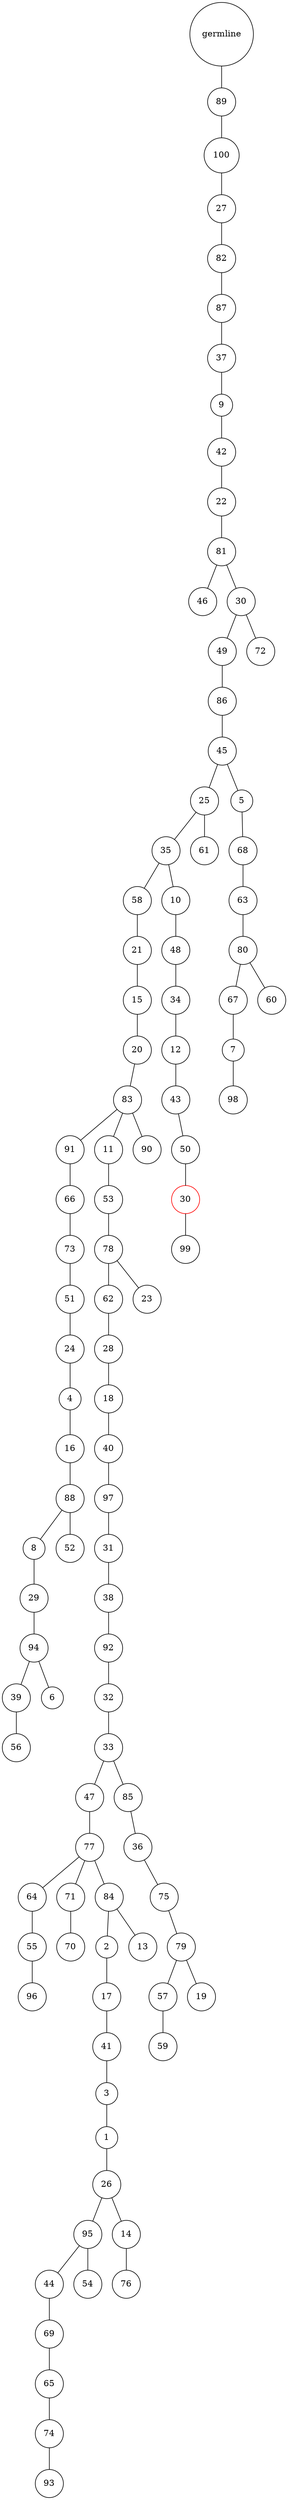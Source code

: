 graph {
	rankdir=UD;
	splines=line;
	node [shape=circle]
	"0x7fdce6b092b0" [label="germline"];
	"0x7fdce6b092e0" [label="89"];
	"0x7fdce6b092b0" -- "0x7fdce6b092e0" ;
	"0x7fdce6b09310" [label="100"];
	"0x7fdce6b092e0" -- "0x7fdce6b09310" ;
	"0x7fdce6b09340" [label="27"];
	"0x7fdce6b09310" -- "0x7fdce6b09340" ;
	"0x7fdce6b09370" [label="82"];
	"0x7fdce6b09340" -- "0x7fdce6b09370" ;
	"0x7fdce6b093a0" [label="87"];
	"0x7fdce6b09370" -- "0x7fdce6b093a0" ;
	"0x7fdce6b093d0" [label="37"];
	"0x7fdce6b093a0" -- "0x7fdce6b093d0" ;
	"0x7fdce6b09400" [label="9"];
	"0x7fdce6b093d0" -- "0x7fdce6b09400" ;
	"0x7fdce6b09430" [label="42"];
	"0x7fdce6b09400" -- "0x7fdce6b09430" ;
	"0x7fdce6b09460" [label="22"];
	"0x7fdce6b09430" -- "0x7fdce6b09460" ;
	"0x7fdce6b09490" [label="81"];
	"0x7fdce6b09460" -- "0x7fdce6b09490" ;
	"0x7fdce6b094c0" [label="46"];
	"0x7fdce6b09490" -- "0x7fdce6b094c0" ;
	"0x7fdce6b094f0" [label="30"];
	"0x7fdce6b09490" -- "0x7fdce6b094f0" ;
	"0x7fdce6b09520" [label="49"];
	"0x7fdce6b094f0" -- "0x7fdce6b09520" ;
	"0x7fdce6b09550" [label="86"];
	"0x7fdce6b09520" -- "0x7fdce6b09550" ;
	"0x7fdce6b09580" [label="45"];
	"0x7fdce6b09550" -- "0x7fdce6b09580" ;
	"0x7fdce6b095b0" [label="25"];
	"0x7fdce6b09580" -- "0x7fdce6b095b0" ;
	"0x7fdce6b095e0" [label="35"];
	"0x7fdce6b095b0" -- "0x7fdce6b095e0" ;
	"0x7fdce6b09610" [label="58"];
	"0x7fdce6b095e0" -- "0x7fdce6b09610" ;
	"0x7fdce6b09640" [label="21"];
	"0x7fdce6b09610" -- "0x7fdce6b09640" ;
	"0x7fdce6b09670" [label="15"];
	"0x7fdce6b09640" -- "0x7fdce6b09670" ;
	"0x7fdce6b096a0" [label="20"];
	"0x7fdce6b09670" -- "0x7fdce6b096a0" ;
	"0x7fdce6b096d0" [label="83"];
	"0x7fdce6b096a0" -- "0x7fdce6b096d0" ;
	"0x7fdce6b09700" [label="91"];
	"0x7fdce6b096d0" -- "0x7fdce6b09700" ;
	"0x7fdce6b09730" [label="66"];
	"0x7fdce6b09700" -- "0x7fdce6b09730" ;
	"0x7fdce6b09760" [label="73"];
	"0x7fdce6b09730" -- "0x7fdce6b09760" ;
	"0x7fdce6b09790" [label="51"];
	"0x7fdce6b09760" -- "0x7fdce6b09790" ;
	"0x7fdce6b097c0" [label="24"];
	"0x7fdce6b09790" -- "0x7fdce6b097c0" ;
	"0x7fdce6b097f0" [label="4"];
	"0x7fdce6b097c0" -- "0x7fdce6b097f0" ;
	"0x7fdce6b09820" [label="16"];
	"0x7fdce6b097f0" -- "0x7fdce6b09820" ;
	"0x7fdce6b09850" [label="88"];
	"0x7fdce6b09820" -- "0x7fdce6b09850" ;
	"0x7fdce6b09880" [label="8"];
	"0x7fdce6b09850" -- "0x7fdce6b09880" ;
	"0x7fdce6b098b0" [label="29"];
	"0x7fdce6b09880" -- "0x7fdce6b098b0" ;
	"0x7fdce6b098e0" [label="94"];
	"0x7fdce6b098b0" -- "0x7fdce6b098e0" ;
	"0x7fdce6b09910" [label="39"];
	"0x7fdce6b098e0" -- "0x7fdce6b09910" ;
	"0x7fdce6b09940" [label="56"];
	"0x7fdce6b09910" -- "0x7fdce6b09940" ;
	"0x7fdce6b09970" [label="6"];
	"0x7fdce6b098e0" -- "0x7fdce6b09970" ;
	"0x7fdce6b099a0" [label="52"];
	"0x7fdce6b09850" -- "0x7fdce6b099a0" ;
	"0x7fdce6b099d0" [label="11"];
	"0x7fdce6b096d0" -- "0x7fdce6b099d0" ;
	"0x7fdce6b09a00" [label="53"];
	"0x7fdce6b099d0" -- "0x7fdce6b09a00" ;
	"0x7fdce6b09a30" [label="78"];
	"0x7fdce6b09a00" -- "0x7fdce6b09a30" ;
	"0x7fdce6b09a60" [label="62"];
	"0x7fdce6b09a30" -- "0x7fdce6b09a60" ;
	"0x7fdce6b09a90" [label="28"];
	"0x7fdce6b09a60" -- "0x7fdce6b09a90" ;
	"0x7fdce6b09ac0" [label="18"];
	"0x7fdce6b09a90" -- "0x7fdce6b09ac0" ;
	"0x7fdce6b09af0" [label="40"];
	"0x7fdce6b09ac0" -- "0x7fdce6b09af0" ;
	"0x7fdce6b09b20" [label="97"];
	"0x7fdce6b09af0" -- "0x7fdce6b09b20" ;
	"0x7fdce6b09b50" [label="31"];
	"0x7fdce6b09b20" -- "0x7fdce6b09b50" ;
	"0x7fdce6b09b80" [label="38"];
	"0x7fdce6b09b50" -- "0x7fdce6b09b80" ;
	"0x7fdce6b09bb0" [label="92"];
	"0x7fdce6b09b80" -- "0x7fdce6b09bb0" ;
	"0x7fdce6b09be0" [label="32"];
	"0x7fdce6b09bb0" -- "0x7fdce6b09be0" ;
	"0x7fdce6b09c10" [label="33"];
	"0x7fdce6b09be0" -- "0x7fdce6b09c10" ;
	"0x7fdce6b09c40" [label="47"];
	"0x7fdce6b09c10" -- "0x7fdce6b09c40" ;
	"0x7fdce6b09c70" [label="77"];
	"0x7fdce6b09c40" -- "0x7fdce6b09c70" ;
	"0x7fdce6b09ca0" [label="64"];
	"0x7fdce6b09c70" -- "0x7fdce6b09ca0" ;
	"0x7fdce6b09cd0" [label="55"];
	"0x7fdce6b09ca0" -- "0x7fdce6b09cd0" ;
	"0x7fdce6b09d00" [label="96"];
	"0x7fdce6b09cd0" -- "0x7fdce6b09d00" ;
	"0x7fdce6b09d30" [label="71"];
	"0x7fdce6b09c70" -- "0x7fdce6b09d30" ;
	"0x7fdce6b09d60" [label="70"];
	"0x7fdce6b09d30" -- "0x7fdce6b09d60" ;
	"0x7fdce6b09d90" [label="84"];
	"0x7fdce6b09c70" -- "0x7fdce6b09d90" ;
	"0x7fdce6b09dc0" [label="2"];
	"0x7fdce6b09d90" -- "0x7fdce6b09dc0" ;
	"0x7fdce6b09df0" [label="17"];
	"0x7fdce6b09dc0" -- "0x7fdce6b09df0" ;
	"0x7fdce6b09e20" [label="41"];
	"0x7fdce6b09df0" -- "0x7fdce6b09e20" ;
	"0x7fdce6b09e50" [label="3"];
	"0x7fdce6b09e20" -- "0x7fdce6b09e50" ;
	"0x7fdce6b09e80" [label="1"];
	"0x7fdce6b09e50" -- "0x7fdce6b09e80" ;
	"0x7fdce6b09eb0" [label="26"];
	"0x7fdce6b09e80" -- "0x7fdce6b09eb0" ;
	"0x7fdce6b09ee0" [label="95"];
	"0x7fdce6b09eb0" -- "0x7fdce6b09ee0" ;
	"0x7fdce6b09f10" [label="44"];
	"0x7fdce6b09ee0" -- "0x7fdce6b09f10" ;
	"0x7fdce6b09f40" [label="69"];
	"0x7fdce6b09f10" -- "0x7fdce6b09f40" ;
	"0x7fdce6b09f70" [label="65"];
	"0x7fdce6b09f40" -- "0x7fdce6b09f70" ;
	"0x7fdce6b09fa0" [label="74"];
	"0x7fdce6b09f70" -- "0x7fdce6b09fa0" ;
	"0x7fdce6b09fd0" [label="93"];
	"0x7fdce6b09fa0" -- "0x7fdce6b09fd0" ;
	"0x7fdce6b0f040" [label="54"];
	"0x7fdce6b09ee0" -- "0x7fdce6b0f040" ;
	"0x7fdce6b0f070" [label="14"];
	"0x7fdce6b09eb0" -- "0x7fdce6b0f070" ;
	"0x7fdce6b0f0a0" [label="76"];
	"0x7fdce6b0f070" -- "0x7fdce6b0f0a0" ;
	"0x7fdce6b0f0d0" [label="13"];
	"0x7fdce6b09d90" -- "0x7fdce6b0f0d0" ;
	"0x7fdce6b0f100" [label="85"];
	"0x7fdce6b09c10" -- "0x7fdce6b0f100" ;
	"0x7fdce6b0f130" [label="36"];
	"0x7fdce6b0f100" -- "0x7fdce6b0f130" ;
	"0x7fdce6b0f160" [label="75"];
	"0x7fdce6b0f130" -- "0x7fdce6b0f160" ;
	"0x7fdce6b0f190" [label="79"];
	"0x7fdce6b0f160" -- "0x7fdce6b0f190" ;
	"0x7fdce6b0f1c0" [label="57"];
	"0x7fdce6b0f190" -- "0x7fdce6b0f1c0" ;
	"0x7fdce6b0f1f0" [label="59"];
	"0x7fdce6b0f1c0" -- "0x7fdce6b0f1f0" ;
	"0x7fdce6b0f220" [label="19"];
	"0x7fdce6b0f190" -- "0x7fdce6b0f220" ;
	"0x7fdce6b0f250" [label="23"];
	"0x7fdce6b09a30" -- "0x7fdce6b0f250" ;
	"0x7fdce6b0f280" [label="90"];
	"0x7fdce6b096d0" -- "0x7fdce6b0f280" ;
	"0x7fdce6b0f2b0" [label="10"];
	"0x7fdce6b095e0" -- "0x7fdce6b0f2b0" ;
	"0x7fdce6b0f2e0" [label="48"];
	"0x7fdce6b0f2b0" -- "0x7fdce6b0f2e0" ;
	"0x7fdce6b0f310" [label="34"];
	"0x7fdce6b0f2e0" -- "0x7fdce6b0f310" ;
	"0x7fdce6b0f340" [label="12"];
	"0x7fdce6b0f310" -- "0x7fdce6b0f340" ;
	"0x7fdce6b0f370" [label="43"];
	"0x7fdce6b0f340" -- "0x7fdce6b0f370" ;
	"0x7fdce6b0f3a0" [label="50"];
	"0x7fdce6b0f370" -- "0x7fdce6b0f3a0" ;
	"0x7fdce6b0f3d0" [label="30",color="red"];
	"0x7fdce6b0f3a0" -- "0x7fdce6b0f3d0" ;
	"0x7fdce6b0f400" [label="99"];
	"0x7fdce6b0f3d0" -- "0x7fdce6b0f400" ;
	"0x7fdce6b0f430" [label="61"];
	"0x7fdce6b095b0" -- "0x7fdce6b0f430" ;
	"0x7fdce6b0f460" [label="5"];
	"0x7fdce6b09580" -- "0x7fdce6b0f460" ;
	"0x7fdce6b0f490" [label="68"];
	"0x7fdce6b0f460" -- "0x7fdce6b0f490" ;
	"0x7fdce6b0f4c0" [label="63"];
	"0x7fdce6b0f490" -- "0x7fdce6b0f4c0" ;
	"0x7fdce6b0f4f0" [label="80"];
	"0x7fdce6b0f4c0" -- "0x7fdce6b0f4f0" ;
	"0x7fdce6b0f520" [label="67"];
	"0x7fdce6b0f4f0" -- "0x7fdce6b0f520" ;
	"0x7fdce6b0f550" [label="7"];
	"0x7fdce6b0f520" -- "0x7fdce6b0f550" ;
	"0x7fdce6b0f580" [label="98"];
	"0x7fdce6b0f550" -- "0x7fdce6b0f580" ;
	"0x7fdce6b0f5b0" [label="60"];
	"0x7fdce6b0f4f0" -- "0x7fdce6b0f5b0" ;
	"0x7fdce6b0f5e0" [label="72"];
	"0x7fdce6b094f0" -- "0x7fdce6b0f5e0" ;
}
